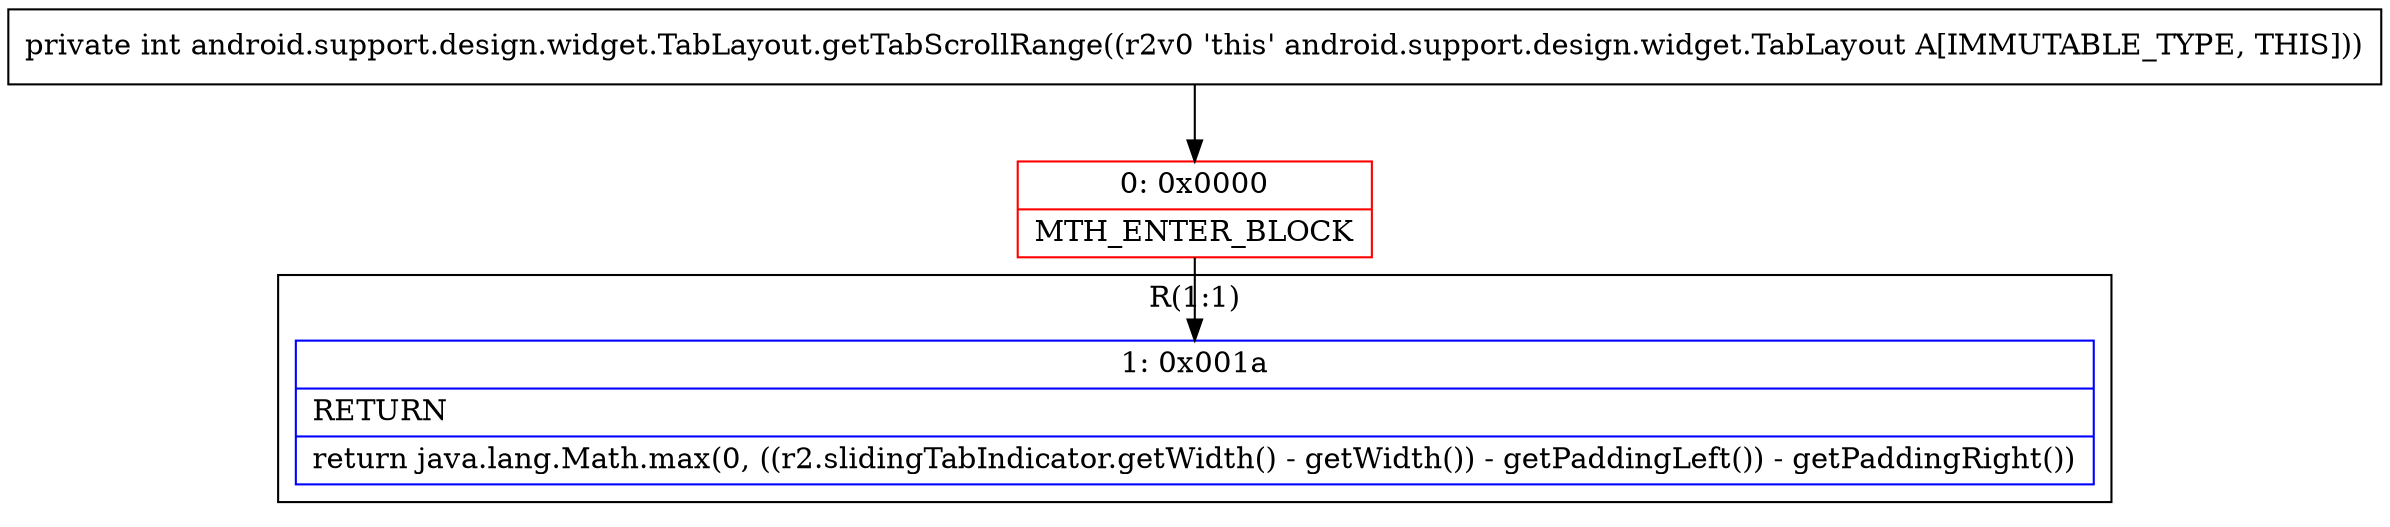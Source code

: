 digraph "CFG forandroid.support.design.widget.TabLayout.getTabScrollRange()I" {
subgraph cluster_Region_62598013 {
label = "R(1:1)";
node [shape=record,color=blue];
Node_1 [shape=record,label="{1\:\ 0x001a|RETURN\l|return java.lang.Math.max(0, ((r2.slidingTabIndicator.getWidth() \- getWidth()) \- getPaddingLeft()) \- getPaddingRight())\l}"];
}
Node_0 [shape=record,color=red,label="{0\:\ 0x0000|MTH_ENTER_BLOCK\l}"];
MethodNode[shape=record,label="{private int android.support.design.widget.TabLayout.getTabScrollRange((r2v0 'this' android.support.design.widget.TabLayout A[IMMUTABLE_TYPE, THIS])) }"];
MethodNode -> Node_0;
Node_0 -> Node_1;
}

